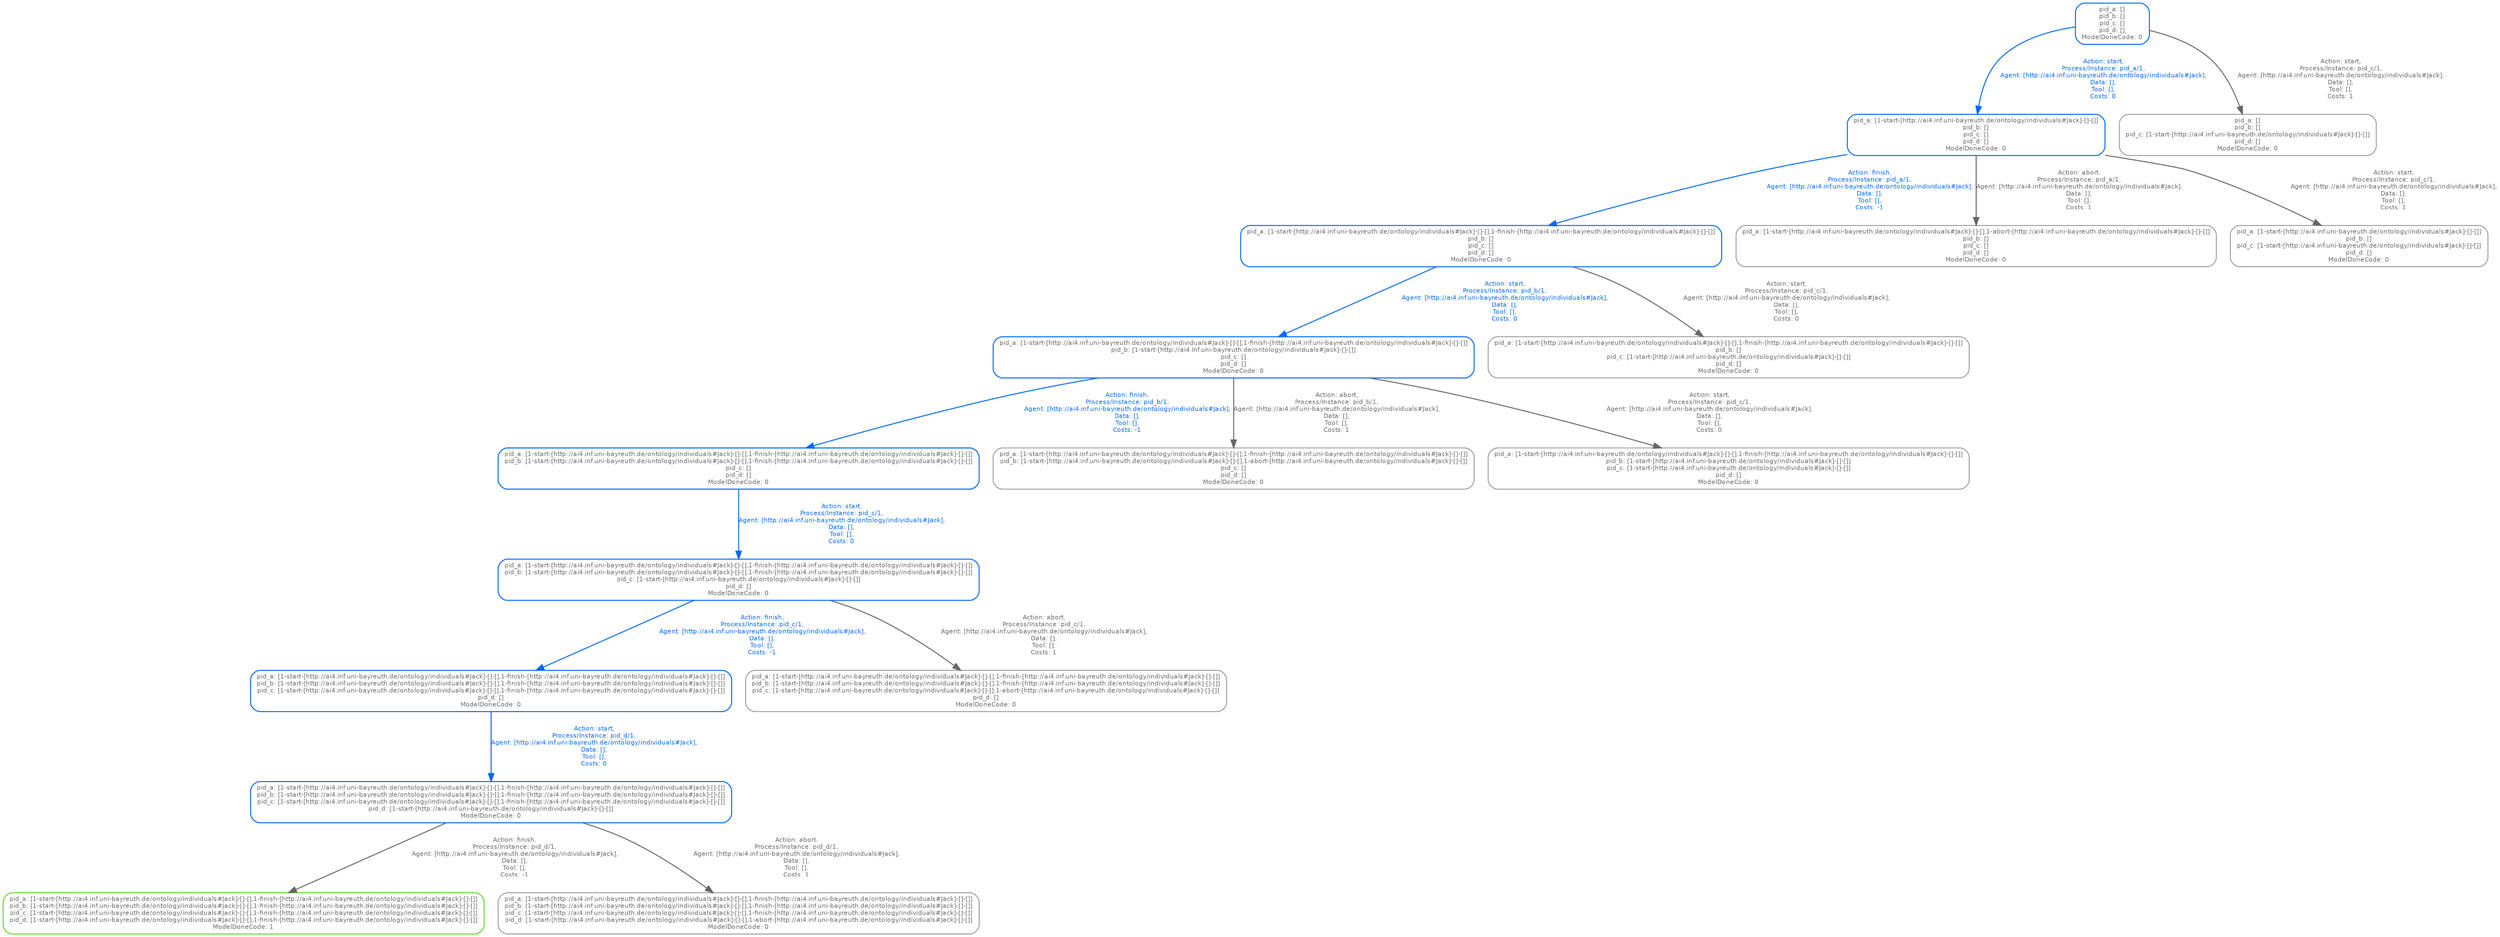digraph untitled 
{
 size = "30,30";

	"pid_a: []\npid_b: []\npid_c: []\npid_d: []\nModelDoneCode: 0" -> "pid_a: [1-start-[http://ai4.inf.uni-bayreuth.de/ontology/individuals#Jack]-[]-[]]\npid_b: []\npid_c: []\npid_d: []\nModelDoneCode: 0" [label="Action: start,\nProcess/Instance: pid_a/1,\nAgent: [http://ai4.inf.uni-bayreuth.de/ontology/individuals#Jack],\nData: [],\nTool: [],\nCosts: 0" style="setlinewidth(1.25)" color="#0066FF" fontcolor="#0066FF" fontcolor="#0066FF" fontcolor="#0066FF" fontname="Helvetica" fontsize="8"];
	"pid_a: []\npid_b: []\npid_c: []\npid_d: []\nModelDoneCode: 0" [label="pid_a: []\npid_b: []\npid_c: []\npid_d: []\nModelDoneCode: 0" shape=box color="#0066FF", fontcolor="#666666", fontname="Helvetica" fontsize="8", style="rounded, setlinewidth(1.25)"];
	"pid_a: [1-start-[http://ai4.inf.uni-bayreuth.de/ontology/individuals#Jack]-[]-[]]\npid_b: []\npid_c: []\npid_d: []\nModelDoneCode: 0" [label="pid_a: [1-start-[http://ai4.inf.uni-bayreuth.de/ontology/individuals#Jack]-[]-[]]\npid_b: []\npid_c: []\npid_d: []\nModelDoneCode: 0" shape=box color="#0066FF", fontcolor="#666666", fontname="Helvetica" fontsize="8", style="rounded, setlinewidth(1.25)"];
	"pid_a: []\npid_b: []\npid_c: []\npid_d: []\nModelDoneCode: 0" -> "pid_a: []\npid_b: []\npid_c: [1-start-[http://ai4.inf.uni-bayreuth.de/ontology/individuals#Jack]-[]-[]]\npid_d: []\nModelDoneCode: 0" [label="Action: start,\nProcess/Instance: pid_c/1,\nAgent: [http://ai4.inf.uni-bayreuth.de/ontology/individuals#Jack],\nData: [],\nTool: [],\nCosts: 1" style="setlinewidth(1.25)" color="#666666" fontcolor="#666666" fontname="Helvetica" fontsize="8"];
	"pid_a: []\npid_b: []\npid_c: []\npid_d: []\nModelDoneCode: 0" [label="pid_a: []\npid_b: []\npid_c: []\npid_d: []\nModelDoneCode: 0" shape=box color="#0066FF", fontcolor="#666666", fontname="Helvetica" fontsize="8", style="rounded, setlinewidth(1.25)"];
	"pid_a: []\npid_b: []\npid_c: [1-start-[http://ai4.inf.uni-bayreuth.de/ontology/individuals#Jack]-[]-[]]\npid_d: []\nModelDoneCode: 0" [label="pid_a: []\npid_b: []\npid_c: [1-start-[http://ai4.inf.uni-bayreuth.de/ontology/individuals#Jack]-[]-[]]\npid_d: []\nModelDoneCode: 0" shape=box color="#666666", fontcolor="#666666", fontname="Helvetica" fontsize="8", style="rounded, setlinewidth(0.75)"];
	"pid_a: [1-start-[http://ai4.inf.uni-bayreuth.de/ontology/individuals#Jack]-[]-[]]\npid_b: []\npid_c: []\npid_d: []\nModelDoneCode: 0" -> "pid_a: [1-start-[http://ai4.inf.uni-bayreuth.de/ontology/individuals#Jack]-[]-[],1-finish-[http://ai4.inf.uni-bayreuth.de/ontology/individuals#Jack]-[]-[]]\npid_b: []\npid_c: []\npid_d: []\nModelDoneCode: 0" [label="Action: finish,\nProcess/Instance: pid_a/1,\nAgent: [http://ai4.inf.uni-bayreuth.de/ontology/individuals#Jack],\nData: [],\nTool: [],\nCosts: -1" style="setlinewidth(1.25)" color="#0066FF" fontcolor="#0066FF" fontcolor="#0066FF" fontcolor="#0066FF" fontname="Helvetica" fontsize="8"];
	"pid_a: [1-start-[http://ai4.inf.uni-bayreuth.de/ontology/individuals#Jack]-[]-[]]\npid_b: []\npid_c: []\npid_d: []\nModelDoneCode: 0" [label="pid_a: [1-start-[http://ai4.inf.uni-bayreuth.de/ontology/individuals#Jack]-[]-[]]\npid_b: []\npid_c: []\npid_d: []\nModelDoneCode: 0" shape=box color="#0066FF", fontcolor="#666666", fontname="Helvetica" fontsize="8", style="rounded, setlinewidth(1.25)"];
	"pid_a: [1-start-[http://ai4.inf.uni-bayreuth.de/ontology/individuals#Jack]-[]-[],1-finish-[http://ai4.inf.uni-bayreuth.de/ontology/individuals#Jack]-[]-[]]\npid_b: []\npid_c: []\npid_d: []\nModelDoneCode: 0" [label="pid_a: [1-start-[http://ai4.inf.uni-bayreuth.de/ontology/individuals#Jack]-[]-[],1-finish-[http://ai4.inf.uni-bayreuth.de/ontology/individuals#Jack]-[]-[]]\npid_b: []\npid_c: []\npid_d: []\nModelDoneCode: 0" shape=box color="#0066FF", fontcolor="#666666", fontname="Helvetica" fontsize="8", style="rounded, setlinewidth(1.25)"];
	"pid_a: [1-start-[http://ai4.inf.uni-bayreuth.de/ontology/individuals#Jack]-[]-[]]\npid_b: []\npid_c: []\npid_d: []\nModelDoneCode: 0" -> "pid_a: [1-start-[http://ai4.inf.uni-bayreuth.de/ontology/individuals#Jack]-[]-[],1-abort-[http://ai4.inf.uni-bayreuth.de/ontology/individuals#Jack]-[]-[]]\npid_b: []\npid_c: []\npid_d: []\nModelDoneCode: 0" [label="Action: abort,\nProcess/Instance: pid_a/1,\nAgent: [http://ai4.inf.uni-bayreuth.de/ontology/individuals#Jack],\nData: [],\nTool: [],\nCosts: 1" style="setlinewidth(1.25)" color="#666666" fontcolor="#666666" fontname="Helvetica" fontsize="8"];
	"pid_a: [1-start-[http://ai4.inf.uni-bayreuth.de/ontology/individuals#Jack]-[]-[]]\npid_b: []\npid_c: []\npid_d: []\nModelDoneCode: 0" [label="pid_a: [1-start-[http://ai4.inf.uni-bayreuth.de/ontology/individuals#Jack]-[]-[]]\npid_b: []\npid_c: []\npid_d: []\nModelDoneCode: 0" shape=box color="#0066FF", fontcolor="#666666", fontname="Helvetica" fontsize="8", style="rounded, setlinewidth(1.25)"];
	"pid_a: [1-start-[http://ai4.inf.uni-bayreuth.de/ontology/individuals#Jack]-[]-[],1-abort-[http://ai4.inf.uni-bayreuth.de/ontology/individuals#Jack]-[]-[]]\npid_b: []\npid_c: []\npid_d: []\nModelDoneCode: 0" [label="pid_a: [1-start-[http://ai4.inf.uni-bayreuth.de/ontology/individuals#Jack]-[]-[],1-abort-[http://ai4.inf.uni-bayreuth.de/ontology/individuals#Jack]-[]-[]]\npid_b: []\npid_c: []\npid_d: []\nModelDoneCode: 0" shape=box color="#666666", fontcolor="#666666", fontname="Helvetica" fontsize="8", style="rounded, setlinewidth(0.75)"];
	"pid_a: [1-start-[http://ai4.inf.uni-bayreuth.de/ontology/individuals#Jack]-[]-[]]\npid_b: []\npid_c: []\npid_d: []\nModelDoneCode: 0" -> "pid_a: [1-start-[http://ai4.inf.uni-bayreuth.de/ontology/individuals#Jack]-[]-[]]\npid_b: []\npid_c: [1-start-[http://ai4.inf.uni-bayreuth.de/ontology/individuals#Jack]-[]-[]]\npid_d: []\nModelDoneCode: 0" [label="Action: start,\nProcess/Instance: pid_c/1,\nAgent: [http://ai4.inf.uni-bayreuth.de/ontology/individuals#Jack],\nData: [],\nTool: [],\nCosts: 1" style="setlinewidth(1.25)" color="#666666" fontcolor="#666666" fontname="Helvetica" fontsize="8"];
	"pid_a: [1-start-[http://ai4.inf.uni-bayreuth.de/ontology/individuals#Jack]-[]-[]]\npid_b: []\npid_c: []\npid_d: []\nModelDoneCode: 0" [label="pid_a: [1-start-[http://ai4.inf.uni-bayreuth.de/ontology/individuals#Jack]-[]-[]]\npid_b: []\npid_c: []\npid_d: []\nModelDoneCode: 0" shape=box color="#0066FF", fontcolor="#666666", fontname="Helvetica" fontsize="8", style="rounded, setlinewidth(1.25)"];
	"pid_a: [1-start-[http://ai4.inf.uni-bayreuth.de/ontology/individuals#Jack]-[]-[]]\npid_b: []\npid_c: [1-start-[http://ai4.inf.uni-bayreuth.de/ontology/individuals#Jack]-[]-[]]\npid_d: []\nModelDoneCode: 0" [label="pid_a: [1-start-[http://ai4.inf.uni-bayreuth.de/ontology/individuals#Jack]-[]-[]]\npid_b: []\npid_c: [1-start-[http://ai4.inf.uni-bayreuth.de/ontology/individuals#Jack]-[]-[]]\npid_d: []\nModelDoneCode: 0" shape=box color="#666666", fontcolor="#666666", fontname="Helvetica" fontsize="8", style="rounded, setlinewidth(0.75)"];
	"pid_a: [1-start-[http://ai4.inf.uni-bayreuth.de/ontology/individuals#Jack]-[]-[],1-finish-[http://ai4.inf.uni-bayreuth.de/ontology/individuals#Jack]-[]-[]]\npid_b: []\npid_c: []\npid_d: []\nModelDoneCode: 0" -> "pid_a: [1-start-[http://ai4.inf.uni-bayreuth.de/ontology/individuals#Jack]-[]-[],1-finish-[http://ai4.inf.uni-bayreuth.de/ontology/individuals#Jack]-[]-[]]\npid_b: [1-start-[http://ai4.inf.uni-bayreuth.de/ontology/individuals#Jack]-[]-[]]\npid_c: []\npid_d: []\nModelDoneCode: 0" [label="Action: start,\nProcess/Instance: pid_b/1,\nAgent: [http://ai4.inf.uni-bayreuth.de/ontology/individuals#Jack],\nData: [],\nTool: [],\nCosts: 0" style="setlinewidth(1.25)" color="#0066FF" fontcolor="#0066FF" fontcolor="#0066FF" fontcolor="#0066FF" fontname="Helvetica" fontsize="8"];
	"pid_a: [1-start-[http://ai4.inf.uni-bayreuth.de/ontology/individuals#Jack]-[]-[],1-finish-[http://ai4.inf.uni-bayreuth.de/ontology/individuals#Jack]-[]-[]]\npid_b: []\npid_c: []\npid_d: []\nModelDoneCode: 0" [label="pid_a: [1-start-[http://ai4.inf.uni-bayreuth.de/ontology/individuals#Jack]-[]-[],1-finish-[http://ai4.inf.uni-bayreuth.de/ontology/individuals#Jack]-[]-[]]\npid_b: []\npid_c: []\npid_d: []\nModelDoneCode: 0" shape=box color="#0066FF", fontcolor="#666666", fontname="Helvetica" fontsize="8", style="rounded, setlinewidth(1.25)"];
	"pid_a: [1-start-[http://ai4.inf.uni-bayreuth.de/ontology/individuals#Jack]-[]-[],1-finish-[http://ai4.inf.uni-bayreuth.de/ontology/individuals#Jack]-[]-[]]\npid_b: [1-start-[http://ai4.inf.uni-bayreuth.de/ontology/individuals#Jack]-[]-[]]\npid_c: []\npid_d: []\nModelDoneCode: 0" [label="pid_a: [1-start-[http://ai4.inf.uni-bayreuth.de/ontology/individuals#Jack]-[]-[],1-finish-[http://ai4.inf.uni-bayreuth.de/ontology/individuals#Jack]-[]-[]]\npid_b: [1-start-[http://ai4.inf.uni-bayreuth.de/ontology/individuals#Jack]-[]-[]]\npid_c: []\npid_d: []\nModelDoneCode: 0" shape=box color="#0066FF", fontcolor="#666666", fontname="Helvetica" fontsize="8", style="rounded, setlinewidth(1.25)"];
	"pid_a: [1-start-[http://ai4.inf.uni-bayreuth.de/ontology/individuals#Jack]-[]-[],1-finish-[http://ai4.inf.uni-bayreuth.de/ontology/individuals#Jack]-[]-[]]\npid_b: []\npid_c: []\npid_d: []\nModelDoneCode: 0" -> "pid_a: [1-start-[http://ai4.inf.uni-bayreuth.de/ontology/individuals#Jack]-[]-[],1-finish-[http://ai4.inf.uni-bayreuth.de/ontology/individuals#Jack]-[]-[]]\npid_b: []\npid_c: [1-start-[http://ai4.inf.uni-bayreuth.de/ontology/individuals#Jack]-[]-[]]\npid_d: []\nModelDoneCode: 0" [label="Action: start,\nProcess/Instance: pid_c/1,\nAgent: [http://ai4.inf.uni-bayreuth.de/ontology/individuals#Jack],\nData: [],\nTool: [],\nCosts: 0" style="setlinewidth(1.25)" color="#666666" fontcolor="#666666" fontname="Helvetica" fontsize="8"];
	"pid_a: [1-start-[http://ai4.inf.uni-bayreuth.de/ontology/individuals#Jack]-[]-[],1-finish-[http://ai4.inf.uni-bayreuth.de/ontology/individuals#Jack]-[]-[]]\npid_b: []\npid_c: []\npid_d: []\nModelDoneCode: 0" [label="pid_a: [1-start-[http://ai4.inf.uni-bayreuth.de/ontology/individuals#Jack]-[]-[],1-finish-[http://ai4.inf.uni-bayreuth.de/ontology/individuals#Jack]-[]-[]]\npid_b: []\npid_c: []\npid_d: []\nModelDoneCode: 0" shape=box color="#0066FF", fontcolor="#666666", fontname="Helvetica" fontsize="8", style="rounded, setlinewidth(1.25)"];
	"pid_a: [1-start-[http://ai4.inf.uni-bayreuth.de/ontology/individuals#Jack]-[]-[],1-finish-[http://ai4.inf.uni-bayreuth.de/ontology/individuals#Jack]-[]-[]]\npid_b: []\npid_c: [1-start-[http://ai4.inf.uni-bayreuth.de/ontology/individuals#Jack]-[]-[]]\npid_d: []\nModelDoneCode: 0" [label="pid_a: [1-start-[http://ai4.inf.uni-bayreuth.de/ontology/individuals#Jack]-[]-[],1-finish-[http://ai4.inf.uni-bayreuth.de/ontology/individuals#Jack]-[]-[]]\npid_b: []\npid_c: [1-start-[http://ai4.inf.uni-bayreuth.de/ontology/individuals#Jack]-[]-[]]\npid_d: []\nModelDoneCode: 0" shape=box color="#666666", fontcolor="#666666", fontname="Helvetica" fontsize="8", style="rounded, setlinewidth(0.75)"];
	"pid_a: [1-start-[http://ai4.inf.uni-bayreuth.de/ontology/individuals#Jack]-[]-[],1-finish-[http://ai4.inf.uni-bayreuth.de/ontology/individuals#Jack]-[]-[]]\npid_b: [1-start-[http://ai4.inf.uni-bayreuth.de/ontology/individuals#Jack]-[]-[]]\npid_c: []\npid_d: []\nModelDoneCode: 0" -> "pid_a: [1-start-[http://ai4.inf.uni-bayreuth.de/ontology/individuals#Jack]-[]-[],1-finish-[http://ai4.inf.uni-bayreuth.de/ontology/individuals#Jack]-[]-[]]\npid_b: [1-start-[http://ai4.inf.uni-bayreuth.de/ontology/individuals#Jack]-[]-[],1-finish-[http://ai4.inf.uni-bayreuth.de/ontology/individuals#Jack]-[]-[]]\npid_c: []\npid_d: []\nModelDoneCode: 0" [label="Action: finish,\nProcess/Instance: pid_b/1,\nAgent: [http://ai4.inf.uni-bayreuth.de/ontology/individuals#Jack],\nData: [],\nTool: [],\nCosts: -1" style="setlinewidth(1.25)" color="#0066FF" fontcolor="#0066FF" fontcolor="#0066FF" fontcolor="#0066FF" fontname="Helvetica" fontsize="8"];
	"pid_a: [1-start-[http://ai4.inf.uni-bayreuth.de/ontology/individuals#Jack]-[]-[],1-finish-[http://ai4.inf.uni-bayreuth.de/ontology/individuals#Jack]-[]-[]]\npid_b: [1-start-[http://ai4.inf.uni-bayreuth.de/ontology/individuals#Jack]-[]-[]]\npid_c: []\npid_d: []\nModelDoneCode: 0" [label="pid_a: [1-start-[http://ai4.inf.uni-bayreuth.de/ontology/individuals#Jack]-[]-[],1-finish-[http://ai4.inf.uni-bayreuth.de/ontology/individuals#Jack]-[]-[]]\npid_b: [1-start-[http://ai4.inf.uni-bayreuth.de/ontology/individuals#Jack]-[]-[]]\npid_c: []\npid_d: []\nModelDoneCode: 0" shape=box color="#0066FF", fontcolor="#666666", fontname="Helvetica" fontsize="8", style="rounded, setlinewidth(1.25)"];
	"pid_a: [1-start-[http://ai4.inf.uni-bayreuth.de/ontology/individuals#Jack]-[]-[],1-finish-[http://ai4.inf.uni-bayreuth.de/ontology/individuals#Jack]-[]-[]]\npid_b: [1-start-[http://ai4.inf.uni-bayreuth.de/ontology/individuals#Jack]-[]-[],1-finish-[http://ai4.inf.uni-bayreuth.de/ontology/individuals#Jack]-[]-[]]\npid_c: []\npid_d: []\nModelDoneCode: 0" [label="pid_a: [1-start-[http://ai4.inf.uni-bayreuth.de/ontology/individuals#Jack]-[]-[],1-finish-[http://ai4.inf.uni-bayreuth.de/ontology/individuals#Jack]-[]-[]]\npid_b: [1-start-[http://ai4.inf.uni-bayreuth.de/ontology/individuals#Jack]-[]-[],1-finish-[http://ai4.inf.uni-bayreuth.de/ontology/individuals#Jack]-[]-[]]\npid_c: []\npid_d: []\nModelDoneCode: 0" shape=box color="#0066FF", fontcolor="#666666", fontname="Helvetica" fontsize="8", style="rounded, setlinewidth(1.25)"];
	"pid_a: [1-start-[http://ai4.inf.uni-bayreuth.de/ontology/individuals#Jack]-[]-[],1-finish-[http://ai4.inf.uni-bayreuth.de/ontology/individuals#Jack]-[]-[]]\npid_b: [1-start-[http://ai4.inf.uni-bayreuth.de/ontology/individuals#Jack]-[]-[]]\npid_c: []\npid_d: []\nModelDoneCode: 0" -> "pid_a: [1-start-[http://ai4.inf.uni-bayreuth.de/ontology/individuals#Jack]-[]-[],1-finish-[http://ai4.inf.uni-bayreuth.de/ontology/individuals#Jack]-[]-[]]\npid_b: [1-start-[http://ai4.inf.uni-bayreuth.de/ontology/individuals#Jack]-[]-[],1-abort-[http://ai4.inf.uni-bayreuth.de/ontology/individuals#Jack]-[]-[]]\npid_c: []\npid_d: []\nModelDoneCode: 0" [label="Action: abort,\nProcess/Instance: pid_b/1,\nAgent: [http://ai4.inf.uni-bayreuth.de/ontology/individuals#Jack],\nData: [],\nTool: [],\nCosts: 1" style="setlinewidth(1.25)" color="#666666" fontcolor="#666666" fontname="Helvetica" fontsize="8"];
	"pid_a: [1-start-[http://ai4.inf.uni-bayreuth.de/ontology/individuals#Jack]-[]-[],1-finish-[http://ai4.inf.uni-bayreuth.de/ontology/individuals#Jack]-[]-[]]\npid_b: [1-start-[http://ai4.inf.uni-bayreuth.de/ontology/individuals#Jack]-[]-[]]\npid_c: []\npid_d: []\nModelDoneCode: 0" [label="pid_a: [1-start-[http://ai4.inf.uni-bayreuth.de/ontology/individuals#Jack]-[]-[],1-finish-[http://ai4.inf.uni-bayreuth.de/ontology/individuals#Jack]-[]-[]]\npid_b: [1-start-[http://ai4.inf.uni-bayreuth.de/ontology/individuals#Jack]-[]-[]]\npid_c: []\npid_d: []\nModelDoneCode: 0" shape=box color="#0066FF", fontcolor="#666666", fontname="Helvetica" fontsize="8", style="rounded, setlinewidth(1.25)"];
	"pid_a: [1-start-[http://ai4.inf.uni-bayreuth.de/ontology/individuals#Jack]-[]-[],1-finish-[http://ai4.inf.uni-bayreuth.de/ontology/individuals#Jack]-[]-[]]\npid_b: [1-start-[http://ai4.inf.uni-bayreuth.de/ontology/individuals#Jack]-[]-[],1-abort-[http://ai4.inf.uni-bayreuth.de/ontology/individuals#Jack]-[]-[]]\npid_c: []\npid_d: []\nModelDoneCode: 0" [label="pid_a: [1-start-[http://ai4.inf.uni-bayreuth.de/ontology/individuals#Jack]-[]-[],1-finish-[http://ai4.inf.uni-bayreuth.de/ontology/individuals#Jack]-[]-[]]\npid_b: [1-start-[http://ai4.inf.uni-bayreuth.de/ontology/individuals#Jack]-[]-[],1-abort-[http://ai4.inf.uni-bayreuth.de/ontology/individuals#Jack]-[]-[]]\npid_c: []\npid_d: []\nModelDoneCode: 0" shape=box color="#666666", fontcolor="#666666", fontname="Helvetica" fontsize="8", style="rounded, setlinewidth(0.75)"];
	"pid_a: [1-start-[http://ai4.inf.uni-bayreuth.de/ontology/individuals#Jack]-[]-[],1-finish-[http://ai4.inf.uni-bayreuth.de/ontology/individuals#Jack]-[]-[]]\npid_b: [1-start-[http://ai4.inf.uni-bayreuth.de/ontology/individuals#Jack]-[]-[]]\npid_c: []\npid_d: []\nModelDoneCode: 0" -> "pid_a: [1-start-[http://ai4.inf.uni-bayreuth.de/ontology/individuals#Jack]-[]-[],1-finish-[http://ai4.inf.uni-bayreuth.de/ontology/individuals#Jack]-[]-[]]\npid_b: [1-start-[http://ai4.inf.uni-bayreuth.de/ontology/individuals#Jack]-[]-[]]\npid_c: [1-start-[http://ai4.inf.uni-bayreuth.de/ontology/individuals#Jack]-[]-[]]\npid_d: []\nModelDoneCode: 0" [label="Action: start,\nProcess/Instance: pid_c/1,\nAgent: [http://ai4.inf.uni-bayreuth.de/ontology/individuals#Jack],\nData: [],\nTool: [],\nCosts: 0" style="setlinewidth(1.25)" color="#666666" fontcolor="#666666" fontname="Helvetica" fontsize="8"];
	"pid_a: [1-start-[http://ai4.inf.uni-bayreuth.de/ontology/individuals#Jack]-[]-[],1-finish-[http://ai4.inf.uni-bayreuth.de/ontology/individuals#Jack]-[]-[]]\npid_b: [1-start-[http://ai4.inf.uni-bayreuth.de/ontology/individuals#Jack]-[]-[]]\npid_c: []\npid_d: []\nModelDoneCode: 0" [label="pid_a: [1-start-[http://ai4.inf.uni-bayreuth.de/ontology/individuals#Jack]-[]-[],1-finish-[http://ai4.inf.uni-bayreuth.de/ontology/individuals#Jack]-[]-[]]\npid_b: [1-start-[http://ai4.inf.uni-bayreuth.de/ontology/individuals#Jack]-[]-[]]\npid_c: []\npid_d: []\nModelDoneCode: 0" shape=box color="#0066FF", fontcolor="#666666", fontname="Helvetica" fontsize="8", style="rounded, setlinewidth(1.25)"];
	"pid_a: [1-start-[http://ai4.inf.uni-bayreuth.de/ontology/individuals#Jack]-[]-[],1-finish-[http://ai4.inf.uni-bayreuth.de/ontology/individuals#Jack]-[]-[]]\npid_b: [1-start-[http://ai4.inf.uni-bayreuth.de/ontology/individuals#Jack]-[]-[]]\npid_c: [1-start-[http://ai4.inf.uni-bayreuth.de/ontology/individuals#Jack]-[]-[]]\npid_d: []\nModelDoneCode: 0" [label="pid_a: [1-start-[http://ai4.inf.uni-bayreuth.de/ontology/individuals#Jack]-[]-[],1-finish-[http://ai4.inf.uni-bayreuth.de/ontology/individuals#Jack]-[]-[]]\npid_b: [1-start-[http://ai4.inf.uni-bayreuth.de/ontology/individuals#Jack]-[]-[]]\npid_c: [1-start-[http://ai4.inf.uni-bayreuth.de/ontology/individuals#Jack]-[]-[]]\npid_d: []\nModelDoneCode: 0" shape=box color="#666666", fontcolor="#666666", fontname="Helvetica" fontsize="8", style="rounded, setlinewidth(0.75)"];
	"pid_a: [1-start-[http://ai4.inf.uni-bayreuth.de/ontology/individuals#Jack]-[]-[],1-finish-[http://ai4.inf.uni-bayreuth.de/ontology/individuals#Jack]-[]-[]]\npid_b: [1-start-[http://ai4.inf.uni-bayreuth.de/ontology/individuals#Jack]-[]-[],1-finish-[http://ai4.inf.uni-bayreuth.de/ontology/individuals#Jack]-[]-[]]\npid_c: []\npid_d: []\nModelDoneCode: 0" -> "pid_a: [1-start-[http://ai4.inf.uni-bayreuth.de/ontology/individuals#Jack]-[]-[],1-finish-[http://ai4.inf.uni-bayreuth.de/ontology/individuals#Jack]-[]-[]]\npid_b: [1-start-[http://ai4.inf.uni-bayreuth.de/ontology/individuals#Jack]-[]-[],1-finish-[http://ai4.inf.uni-bayreuth.de/ontology/individuals#Jack]-[]-[]]\npid_c: [1-start-[http://ai4.inf.uni-bayreuth.de/ontology/individuals#Jack]-[]-[]]\npid_d: []\nModelDoneCode: 0" [label="Action: start,\nProcess/Instance: pid_c/1,\nAgent: [http://ai4.inf.uni-bayreuth.de/ontology/individuals#Jack],\nData: [],\nTool: [],\nCosts: 0" style="setlinewidth(1.25)" color="#0066FF" fontcolor="#0066FF" fontcolor="#0066FF" fontcolor="#0066FF" fontname="Helvetica" fontsize="8"];
	"pid_a: [1-start-[http://ai4.inf.uni-bayreuth.de/ontology/individuals#Jack]-[]-[],1-finish-[http://ai4.inf.uni-bayreuth.de/ontology/individuals#Jack]-[]-[]]\npid_b: [1-start-[http://ai4.inf.uni-bayreuth.de/ontology/individuals#Jack]-[]-[],1-finish-[http://ai4.inf.uni-bayreuth.de/ontology/individuals#Jack]-[]-[]]\npid_c: []\npid_d: []\nModelDoneCode: 0" [label="pid_a: [1-start-[http://ai4.inf.uni-bayreuth.de/ontology/individuals#Jack]-[]-[],1-finish-[http://ai4.inf.uni-bayreuth.de/ontology/individuals#Jack]-[]-[]]\npid_b: [1-start-[http://ai4.inf.uni-bayreuth.de/ontology/individuals#Jack]-[]-[],1-finish-[http://ai4.inf.uni-bayreuth.de/ontology/individuals#Jack]-[]-[]]\npid_c: []\npid_d: []\nModelDoneCode: 0" shape=box color="#0066FF", fontcolor="#666666", fontname="Helvetica" fontsize="8", style="rounded, setlinewidth(1.25)"];
	"pid_a: [1-start-[http://ai4.inf.uni-bayreuth.de/ontology/individuals#Jack]-[]-[],1-finish-[http://ai4.inf.uni-bayreuth.de/ontology/individuals#Jack]-[]-[]]\npid_b: [1-start-[http://ai4.inf.uni-bayreuth.de/ontology/individuals#Jack]-[]-[],1-finish-[http://ai4.inf.uni-bayreuth.de/ontology/individuals#Jack]-[]-[]]\npid_c: [1-start-[http://ai4.inf.uni-bayreuth.de/ontology/individuals#Jack]-[]-[]]\npid_d: []\nModelDoneCode: 0" [label="pid_a: [1-start-[http://ai4.inf.uni-bayreuth.de/ontology/individuals#Jack]-[]-[],1-finish-[http://ai4.inf.uni-bayreuth.de/ontology/individuals#Jack]-[]-[]]\npid_b: [1-start-[http://ai4.inf.uni-bayreuth.de/ontology/individuals#Jack]-[]-[],1-finish-[http://ai4.inf.uni-bayreuth.de/ontology/individuals#Jack]-[]-[]]\npid_c: [1-start-[http://ai4.inf.uni-bayreuth.de/ontology/individuals#Jack]-[]-[]]\npid_d: []\nModelDoneCode: 0" shape=box color="#0066FF", fontcolor="#666666", fontname="Helvetica" fontsize="8", style="rounded, setlinewidth(1.25)"];
	"pid_a: [1-start-[http://ai4.inf.uni-bayreuth.de/ontology/individuals#Jack]-[]-[],1-finish-[http://ai4.inf.uni-bayreuth.de/ontology/individuals#Jack]-[]-[]]\npid_b: [1-start-[http://ai4.inf.uni-bayreuth.de/ontology/individuals#Jack]-[]-[],1-finish-[http://ai4.inf.uni-bayreuth.de/ontology/individuals#Jack]-[]-[]]\npid_c: [1-start-[http://ai4.inf.uni-bayreuth.de/ontology/individuals#Jack]-[]-[]]\npid_d: []\nModelDoneCode: 0" -> "pid_a: [1-start-[http://ai4.inf.uni-bayreuth.de/ontology/individuals#Jack]-[]-[],1-finish-[http://ai4.inf.uni-bayreuth.de/ontology/individuals#Jack]-[]-[]]\npid_b: [1-start-[http://ai4.inf.uni-bayreuth.de/ontology/individuals#Jack]-[]-[],1-finish-[http://ai4.inf.uni-bayreuth.de/ontology/individuals#Jack]-[]-[]]\npid_c: [1-start-[http://ai4.inf.uni-bayreuth.de/ontology/individuals#Jack]-[]-[],1-finish-[http://ai4.inf.uni-bayreuth.de/ontology/individuals#Jack]-[]-[]]\npid_d: []\nModelDoneCode: 0" [label="Action: finish,\nProcess/Instance: pid_c/1,\nAgent: [http://ai4.inf.uni-bayreuth.de/ontology/individuals#Jack],\nData: [],\nTool: [],\nCosts: -1" style="setlinewidth(1.25)" color="#0066FF" fontcolor="#0066FF" fontcolor="#0066FF" fontcolor="#0066FF" fontname="Helvetica" fontsize="8"];
	"pid_a: [1-start-[http://ai4.inf.uni-bayreuth.de/ontology/individuals#Jack]-[]-[],1-finish-[http://ai4.inf.uni-bayreuth.de/ontology/individuals#Jack]-[]-[]]\npid_b: [1-start-[http://ai4.inf.uni-bayreuth.de/ontology/individuals#Jack]-[]-[],1-finish-[http://ai4.inf.uni-bayreuth.de/ontology/individuals#Jack]-[]-[]]\npid_c: [1-start-[http://ai4.inf.uni-bayreuth.de/ontology/individuals#Jack]-[]-[]]\npid_d: []\nModelDoneCode: 0" [label="pid_a: [1-start-[http://ai4.inf.uni-bayreuth.de/ontology/individuals#Jack]-[]-[],1-finish-[http://ai4.inf.uni-bayreuth.de/ontology/individuals#Jack]-[]-[]]\npid_b: [1-start-[http://ai4.inf.uni-bayreuth.de/ontology/individuals#Jack]-[]-[],1-finish-[http://ai4.inf.uni-bayreuth.de/ontology/individuals#Jack]-[]-[]]\npid_c: [1-start-[http://ai4.inf.uni-bayreuth.de/ontology/individuals#Jack]-[]-[]]\npid_d: []\nModelDoneCode: 0" shape=box color="#0066FF", fontcolor="#666666", fontname="Helvetica" fontsize="8", style="rounded, setlinewidth(1.25)"];
	"pid_a: [1-start-[http://ai4.inf.uni-bayreuth.de/ontology/individuals#Jack]-[]-[],1-finish-[http://ai4.inf.uni-bayreuth.de/ontology/individuals#Jack]-[]-[]]\npid_b: [1-start-[http://ai4.inf.uni-bayreuth.de/ontology/individuals#Jack]-[]-[],1-finish-[http://ai4.inf.uni-bayreuth.de/ontology/individuals#Jack]-[]-[]]\npid_c: [1-start-[http://ai4.inf.uni-bayreuth.de/ontology/individuals#Jack]-[]-[],1-finish-[http://ai4.inf.uni-bayreuth.de/ontology/individuals#Jack]-[]-[]]\npid_d: []\nModelDoneCode: 0" [label="pid_a: [1-start-[http://ai4.inf.uni-bayreuth.de/ontology/individuals#Jack]-[]-[],1-finish-[http://ai4.inf.uni-bayreuth.de/ontology/individuals#Jack]-[]-[]]\npid_b: [1-start-[http://ai4.inf.uni-bayreuth.de/ontology/individuals#Jack]-[]-[],1-finish-[http://ai4.inf.uni-bayreuth.de/ontology/individuals#Jack]-[]-[]]\npid_c: [1-start-[http://ai4.inf.uni-bayreuth.de/ontology/individuals#Jack]-[]-[],1-finish-[http://ai4.inf.uni-bayreuth.de/ontology/individuals#Jack]-[]-[]]\npid_d: []\nModelDoneCode: 0" shape=box color="#0066FF", fontcolor="#666666", fontname="Helvetica" fontsize="8", style="rounded, setlinewidth(1.25)"];
	"pid_a: [1-start-[http://ai4.inf.uni-bayreuth.de/ontology/individuals#Jack]-[]-[],1-finish-[http://ai4.inf.uni-bayreuth.de/ontology/individuals#Jack]-[]-[]]\npid_b: [1-start-[http://ai4.inf.uni-bayreuth.de/ontology/individuals#Jack]-[]-[],1-finish-[http://ai4.inf.uni-bayreuth.de/ontology/individuals#Jack]-[]-[]]\npid_c: [1-start-[http://ai4.inf.uni-bayreuth.de/ontology/individuals#Jack]-[]-[]]\npid_d: []\nModelDoneCode: 0" -> "pid_a: [1-start-[http://ai4.inf.uni-bayreuth.de/ontology/individuals#Jack]-[]-[],1-finish-[http://ai4.inf.uni-bayreuth.de/ontology/individuals#Jack]-[]-[]]\npid_b: [1-start-[http://ai4.inf.uni-bayreuth.de/ontology/individuals#Jack]-[]-[],1-finish-[http://ai4.inf.uni-bayreuth.de/ontology/individuals#Jack]-[]-[]]\npid_c: [1-start-[http://ai4.inf.uni-bayreuth.de/ontology/individuals#Jack]-[]-[],1-abort-[http://ai4.inf.uni-bayreuth.de/ontology/individuals#Jack]-[]-[]]\npid_d: []\nModelDoneCode: 0" [label="Action: abort,\nProcess/Instance: pid_c/1,\nAgent: [http://ai4.inf.uni-bayreuth.de/ontology/individuals#Jack],\nData: [],\nTool: [],\nCosts: 1" style="setlinewidth(1.25)" color="#666666" fontcolor="#666666" fontname="Helvetica" fontsize="8"];
	"pid_a: [1-start-[http://ai4.inf.uni-bayreuth.de/ontology/individuals#Jack]-[]-[],1-finish-[http://ai4.inf.uni-bayreuth.de/ontology/individuals#Jack]-[]-[]]\npid_b: [1-start-[http://ai4.inf.uni-bayreuth.de/ontology/individuals#Jack]-[]-[],1-finish-[http://ai4.inf.uni-bayreuth.de/ontology/individuals#Jack]-[]-[]]\npid_c: [1-start-[http://ai4.inf.uni-bayreuth.de/ontology/individuals#Jack]-[]-[]]\npid_d: []\nModelDoneCode: 0" [label="pid_a: [1-start-[http://ai4.inf.uni-bayreuth.de/ontology/individuals#Jack]-[]-[],1-finish-[http://ai4.inf.uni-bayreuth.de/ontology/individuals#Jack]-[]-[]]\npid_b: [1-start-[http://ai4.inf.uni-bayreuth.de/ontology/individuals#Jack]-[]-[],1-finish-[http://ai4.inf.uni-bayreuth.de/ontology/individuals#Jack]-[]-[]]\npid_c: [1-start-[http://ai4.inf.uni-bayreuth.de/ontology/individuals#Jack]-[]-[]]\npid_d: []\nModelDoneCode: 0" shape=box color="#0066FF", fontcolor="#666666", fontname="Helvetica" fontsize="8", style="rounded, setlinewidth(1.25)"];
	"pid_a: [1-start-[http://ai4.inf.uni-bayreuth.de/ontology/individuals#Jack]-[]-[],1-finish-[http://ai4.inf.uni-bayreuth.de/ontology/individuals#Jack]-[]-[]]\npid_b: [1-start-[http://ai4.inf.uni-bayreuth.de/ontology/individuals#Jack]-[]-[],1-finish-[http://ai4.inf.uni-bayreuth.de/ontology/individuals#Jack]-[]-[]]\npid_c: [1-start-[http://ai4.inf.uni-bayreuth.de/ontology/individuals#Jack]-[]-[],1-abort-[http://ai4.inf.uni-bayreuth.de/ontology/individuals#Jack]-[]-[]]\npid_d: []\nModelDoneCode: 0" [label="pid_a: [1-start-[http://ai4.inf.uni-bayreuth.de/ontology/individuals#Jack]-[]-[],1-finish-[http://ai4.inf.uni-bayreuth.de/ontology/individuals#Jack]-[]-[]]\npid_b: [1-start-[http://ai4.inf.uni-bayreuth.de/ontology/individuals#Jack]-[]-[],1-finish-[http://ai4.inf.uni-bayreuth.de/ontology/individuals#Jack]-[]-[]]\npid_c: [1-start-[http://ai4.inf.uni-bayreuth.de/ontology/individuals#Jack]-[]-[],1-abort-[http://ai4.inf.uni-bayreuth.de/ontology/individuals#Jack]-[]-[]]\npid_d: []\nModelDoneCode: 0" shape=box color="#666666", fontcolor="#666666", fontname="Helvetica" fontsize="8", style="rounded, setlinewidth(0.75)"];
	"pid_a: [1-start-[http://ai4.inf.uni-bayreuth.de/ontology/individuals#Jack]-[]-[],1-finish-[http://ai4.inf.uni-bayreuth.de/ontology/individuals#Jack]-[]-[]]\npid_b: [1-start-[http://ai4.inf.uni-bayreuth.de/ontology/individuals#Jack]-[]-[],1-finish-[http://ai4.inf.uni-bayreuth.de/ontology/individuals#Jack]-[]-[]]\npid_c: [1-start-[http://ai4.inf.uni-bayreuth.de/ontology/individuals#Jack]-[]-[],1-finish-[http://ai4.inf.uni-bayreuth.de/ontology/individuals#Jack]-[]-[]]\npid_d: []\nModelDoneCode: 0" -> "pid_a: [1-start-[http://ai4.inf.uni-bayreuth.de/ontology/individuals#Jack]-[]-[],1-finish-[http://ai4.inf.uni-bayreuth.de/ontology/individuals#Jack]-[]-[]]\npid_b: [1-start-[http://ai4.inf.uni-bayreuth.de/ontology/individuals#Jack]-[]-[],1-finish-[http://ai4.inf.uni-bayreuth.de/ontology/individuals#Jack]-[]-[]]\npid_c: [1-start-[http://ai4.inf.uni-bayreuth.de/ontology/individuals#Jack]-[]-[],1-finish-[http://ai4.inf.uni-bayreuth.de/ontology/individuals#Jack]-[]-[]]\npid_d: [1-start-[http://ai4.inf.uni-bayreuth.de/ontology/individuals#Jack]-[]-[]]\nModelDoneCode: 0" [label="Action: start,\nProcess/Instance: pid_d/1,\nAgent: [http://ai4.inf.uni-bayreuth.de/ontology/individuals#Jack],\nData: [],\nTool: [],\nCosts: 0" style="setlinewidth(1.25)" color="#0066FF" fontcolor="#0066FF" fontcolor="#0066FF" fontcolor="#0066FF" fontname="Helvetica" fontsize="8"];
	"pid_a: [1-start-[http://ai4.inf.uni-bayreuth.de/ontology/individuals#Jack]-[]-[],1-finish-[http://ai4.inf.uni-bayreuth.de/ontology/individuals#Jack]-[]-[]]\npid_b: [1-start-[http://ai4.inf.uni-bayreuth.de/ontology/individuals#Jack]-[]-[],1-finish-[http://ai4.inf.uni-bayreuth.de/ontology/individuals#Jack]-[]-[]]\npid_c: [1-start-[http://ai4.inf.uni-bayreuth.de/ontology/individuals#Jack]-[]-[],1-finish-[http://ai4.inf.uni-bayreuth.de/ontology/individuals#Jack]-[]-[]]\npid_d: []\nModelDoneCode: 0" [label="pid_a: [1-start-[http://ai4.inf.uni-bayreuth.de/ontology/individuals#Jack]-[]-[],1-finish-[http://ai4.inf.uni-bayreuth.de/ontology/individuals#Jack]-[]-[]]\npid_b: [1-start-[http://ai4.inf.uni-bayreuth.de/ontology/individuals#Jack]-[]-[],1-finish-[http://ai4.inf.uni-bayreuth.de/ontology/individuals#Jack]-[]-[]]\npid_c: [1-start-[http://ai4.inf.uni-bayreuth.de/ontology/individuals#Jack]-[]-[],1-finish-[http://ai4.inf.uni-bayreuth.de/ontology/individuals#Jack]-[]-[]]\npid_d: []\nModelDoneCode: 0" shape=box color="#0066FF", fontcolor="#666666", fontname="Helvetica" fontsize="8", style="rounded, setlinewidth(1.25)"];
	"pid_a: [1-start-[http://ai4.inf.uni-bayreuth.de/ontology/individuals#Jack]-[]-[],1-finish-[http://ai4.inf.uni-bayreuth.de/ontology/individuals#Jack]-[]-[]]\npid_b: [1-start-[http://ai4.inf.uni-bayreuth.de/ontology/individuals#Jack]-[]-[],1-finish-[http://ai4.inf.uni-bayreuth.de/ontology/individuals#Jack]-[]-[]]\npid_c: [1-start-[http://ai4.inf.uni-bayreuth.de/ontology/individuals#Jack]-[]-[],1-finish-[http://ai4.inf.uni-bayreuth.de/ontology/individuals#Jack]-[]-[]]\npid_d: [1-start-[http://ai4.inf.uni-bayreuth.de/ontology/individuals#Jack]-[]-[]]\nModelDoneCode: 0" [label="pid_a: [1-start-[http://ai4.inf.uni-bayreuth.de/ontology/individuals#Jack]-[]-[],1-finish-[http://ai4.inf.uni-bayreuth.de/ontology/individuals#Jack]-[]-[]]\npid_b: [1-start-[http://ai4.inf.uni-bayreuth.de/ontology/individuals#Jack]-[]-[],1-finish-[http://ai4.inf.uni-bayreuth.de/ontology/individuals#Jack]-[]-[]]\npid_c: [1-start-[http://ai4.inf.uni-bayreuth.de/ontology/individuals#Jack]-[]-[],1-finish-[http://ai4.inf.uni-bayreuth.de/ontology/individuals#Jack]-[]-[]]\npid_d: [1-start-[http://ai4.inf.uni-bayreuth.de/ontology/individuals#Jack]-[]-[]]\nModelDoneCode: 0" shape=box color="#0066FF", fontcolor="#666666", fontname="Helvetica" fontsize="8", style="rounded, setlinewidth(1.25)"];
	"pid_a: [1-start-[http://ai4.inf.uni-bayreuth.de/ontology/individuals#Jack]-[]-[],1-finish-[http://ai4.inf.uni-bayreuth.de/ontology/individuals#Jack]-[]-[]]\npid_b: [1-start-[http://ai4.inf.uni-bayreuth.de/ontology/individuals#Jack]-[]-[],1-finish-[http://ai4.inf.uni-bayreuth.de/ontology/individuals#Jack]-[]-[]]\npid_c: [1-start-[http://ai4.inf.uni-bayreuth.de/ontology/individuals#Jack]-[]-[],1-finish-[http://ai4.inf.uni-bayreuth.de/ontology/individuals#Jack]-[]-[]]\npid_d: [1-start-[http://ai4.inf.uni-bayreuth.de/ontology/individuals#Jack]-[]-[]]\nModelDoneCode: 0" -> "pid_a: [1-start-[http://ai4.inf.uni-bayreuth.de/ontology/individuals#Jack]-[]-[],1-finish-[http://ai4.inf.uni-bayreuth.de/ontology/individuals#Jack]-[]-[]]\npid_b: [1-start-[http://ai4.inf.uni-bayreuth.de/ontology/individuals#Jack]-[]-[],1-finish-[http://ai4.inf.uni-bayreuth.de/ontology/individuals#Jack]-[]-[]]\npid_c: [1-start-[http://ai4.inf.uni-bayreuth.de/ontology/individuals#Jack]-[]-[],1-finish-[http://ai4.inf.uni-bayreuth.de/ontology/individuals#Jack]-[]-[]]\npid_d: [1-start-[http://ai4.inf.uni-bayreuth.de/ontology/individuals#Jack]-[]-[],1-finish-[http://ai4.inf.uni-bayreuth.de/ontology/individuals#Jack]-[]-[]]\nModelDoneCode: 1" [label="Action: finish,\nProcess/Instance: pid_d/1,\nAgent: [http://ai4.inf.uni-bayreuth.de/ontology/individuals#Jack],\nData: [],\nTool: [],\nCosts: -1" style="setlinewidth(1.25)" color="#666666" fontcolor="#666666" fontname="Helvetica" fontsize="8"];
	"pid_a: [1-start-[http://ai4.inf.uni-bayreuth.de/ontology/individuals#Jack]-[]-[],1-finish-[http://ai4.inf.uni-bayreuth.de/ontology/individuals#Jack]-[]-[]]\npid_b: [1-start-[http://ai4.inf.uni-bayreuth.de/ontology/individuals#Jack]-[]-[],1-finish-[http://ai4.inf.uni-bayreuth.de/ontology/individuals#Jack]-[]-[]]\npid_c: [1-start-[http://ai4.inf.uni-bayreuth.de/ontology/individuals#Jack]-[]-[],1-finish-[http://ai4.inf.uni-bayreuth.de/ontology/individuals#Jack]-[]-[]]\npid_d: [1-start-[http://ai4.inf.uni-bayreuth.de/ontology/individuals#Jack]-[]-[]]\nModelDoneCode: 0" [label="pid_a: [1-start-[http://ai4.inf.uni-bayreuth.de/ontology/individuals#Jack]-[]-[],1-finish-[http://ai4.inf.uni-bayreuth.de/ontology/individuals#Jack]-[]-[]]\npid_b: [1-start-[http://ai4.inf.uni-bayreuth.de/ontology/individuals#Jack]-[]-[],1-finish-[http://ai4.inf.uni-bayreuth.de/ontology/individuals#Jack]-[]-[]]\npid_c: [1-start-[http://ai4.inf.uni-bayreuth.de/ontology/individuals#Jack]-[]-[],1-finish-[http://ai4.inf.uni-bayreuth.de/ontology/individuals#Jack]-[]-[]]\npid_d: [1-start-[http://ai4.inf.uni-bayreuth.de/ontology/individuals#Jack]-[]-[]]\nModelDoneCode: 0" shape=box color="#0066FF", fontcolor="#666666", fontname="Helvetica" fontsize="8", style="rounded, setlinewidth(1.25)"];
	"pid_a: [1-start-[http://ai4.inf.uni-bayreuth.de/ontology/individuals#Jack]-[]-[],1-finish-[http://ai4.inf.uni-bayreuth.de/ontology/individuals#Jack]-[]-[]]\npid_b: [1-start-[http://ai4.inf.uni-bayreuth.de/ontology/individuals#Jack]-[]-[],1-finish-[http://ai4.inf.uni-bayreuth.de/ontology/individuals#Jack]-[]-[]]\npid_c: [1-start-[http://ai4.inf.uni-bayreuth.de/ontology/individuals#Jack]-[]-[],1-finish-[http://ai4.inf.uni-bayreuth.de/ontology/individuals#Jack]-[]-[]]\npid_d: [1-start-[http://ai4.inf.uni-bayreuth.de/ontology/individuals#Jack]-[]-[],1-finish-[http://ai4.inf.uni-bayreuth.de/ontology/individuals#Jack]-[]-[]]\nModelDoneCode: 1" [label="pid_a: [1-start-[http://ai4.inf.uni-bayreuth.de/ontology/individuals#Jack]-[]-[],1-finish-[http://ai4.inf.uni-bayreuth.de/ontology/individuals#Jack]-[]-[]]\npid_b: [1-start-[http://ai4.inf.uni-bayreuth.de/ontology/individuals#Jack]-[]-[],1-finish-[http://ai4.inf.uni-bayreuth.de/ontology/individuals#Jack]-[]-[]]\npid_c: [1-start-[http://ai4.inf.uni-bayreuth.de/ontology/individuals#Jack]-[]-[],1-finish-[http://ai4.inf.uni-bayreuth.de/ontology/individuals#Jack]-[]-[]]\npid_d: [1-start-[http://ai4.inf.uni-bayreuth.de/ontology/individuals#Jack]-[]-[],1-finish-[http://ai4.inf.uni-bayreuth.de/ontology/individuals#Jack]-[]-[]]\nModelDoneCode: 1" shape=box color="#62D523", fontcolor="#666666", fontname="Helvetica" fontsize="8", style="rounded, setlinewidth(1.25)"];
	"pid_a: [1-start-[http://ai4.inf.uni-bayreuth.de/ontology/individuals#Jack]-[]-[],1-finish-[http://ai4.inf.uni-bayreuth.de/ontology/individuals#Jack]-[]-[]]\npid_b: [1-start-[http://ai4.inf.uni-bayreuth.de/ontology/individuals#Jack]-[]-[],1-finish-[http://ai4.inf.uni-bayreuth.de/ontology/individuals#Jack]-[]-[]]\npid_c: [1-start-[http://ai4.inf.uni-bayreuth.de/ontology/individuals#Jack]-[]-[],1-finish-[http://ai4.inf.uni-bayreuth.de/ontology/individuals#Jack]-[]-[]]\npid_d: [1-start-[http://ai4.inf.uni-bayreuth.de/ontology/individuals#Jack]-[]-[]]\nModelDoneCode: 0" -> "pid_a: [1-start-[http://ai4.inf.uni-bayreuth.de/ontology/individuals#Jack]-[]-[],1-finish-[http://ai4.inf.uni-bayreuth.de/ontology/individuals#Jack]-[]-[]]\npid_b: [1-start-[http://ai4.inf.uni-bayreuth.de/ontology/individuals#Jack]-[]-[],1-finish-[http://ai4.inf.uni-bayreuth.de/ontology/individuals#Jack]-[]-[]]\npid_c: [1-start-[http://ai4.inf.uni-bayreuth.de/ontology/individuals#Jack]-[]-[],1-finish-[http://ai4.inf.uni-bayreuth.de/ontology/individuals#Jack]-[]-[]]\npid_d: [1-start-[http://ai4.inf.uni-bayreuth.de/ontology/individuals#Jack]-[]-[],1-abort-[http://ai4.inf.uni-bayreuth.de/ontology/individuals#Jack]-[]-[]]\nModelDoneCode: 0" [label="Action: abort,\nProcess/Instance: pid_d/1,\nAgent: [http://ai4.inf.uni-bayreuth.de/ontology/individuals#Jack],\nData: [],\nTool: [],\nCosts: 1" style="setlinewidth(1.25)" color="#666666" fontcolor="#666666" fontname="Helvetica" fontsize="8"];
	"pid_a: [1-start-[http://ai4.inf.uni-bayreuth.de/ontology/individuals#Jack]-[]-[],1-finish-[http://ai4.inf.uni-bayreuth.de/ontology/individuals#Jack]-[]-[]]\npid_b: [1-start-[http://ai4.inf.uni-bayreuth.de/ontology/individuals#Jack]-[]-[],1-finish-[http://ai4.inf.uni-bayreuth.de/ontology/individuals#Jack]-[]-[]]\npid_c: [1-start-[http://ai4.inf.uni-bayreuth.de/ontology/individuals#Jack]-[]-[],1-finish-[http://ai4.inf.uni-bayreuth.de/ontology/individuals#Jack]-[]-[]]\npid_d: [1-start-[http://ai4.inf.uni-bayreuth.de/ontology/individuals#Jack]-[]-[]]\nModelDoneCode: 0" [label="pid_a: [1-start-[http://ai4.inf.uni-bayreuth.de/ontology/individuals#Jack]-[]-[],1-finish-[http://ai4.inf.uni-bayreuth.de/ontology/individuals#Jack]-[]-[]]\npid_b: [1-start-[http://ai4.inf.uni-bayreuth.de/ontology/individuals#Jack]-[]-[],1-finish-[http://ai4.inf.uni-bayreuth.de/ontology/individuals#Jack]-[]-[]]\npid_c: [1-start-[http://ai4.inf.uni-bayreuth.de/ontology/individuals#Jack]-[]-[],1-finish-[http://ai4.inf.uni-bayreuth.de/ontology/individuals#Jack]-[]-[]]\npid_d: [1-start-[http://ai4.inf.uni-bayreuth.de/ontology/individuals#Jack]-[]-[]]\nModelDoneCode: 0" shape=box color="#0066FF", fontcolor="#666666", fontname="Helvetica" fontsize="8", style="rounded, setlinewidth(1.25)"];
	"pid_a: [1-start-[http://ai4.inf.uni-bayreuth.de/ontology/individuals#Jack]-[]-[],1-finish-[http://ai4.inf.uni-bayreuth.de/ontology/individuals#Jack]-[]-[]]\npid_b: [1-start-[http://ai4.inf.uni-bayreuth.de/ontology/individuals#Jack]-[]-[],1-finish-[http://ai4.inf.uni-bayreuth.de/ontology/individuals#Jack]-[]-[]]\npid_c: [1-start-[http://ai4.inf.uni-bayreuth.de/ontology/individuals#Jack]-[]-[],1-finish-[http://ai4.inf.uni-bayreuth.de/ontology/individuals#Jack]-[]-[]]\npid_d: [1-start-[http://ai4.inf.uni-bayreuth.de/ontology/individuals#Jack]-[]-[],1-abort-[http://ai4.inf.uni-bayreuth.de/ontology/individuals#Jack]-[]-[]]\nModelDoneCode: 0" [label="pid_a: [1-start-[http://ai4.inf.uni-bayreuth.de/ontology/individuals#Jack]-[]-[],1-finish-[http://ai4.inf.uni-bayreuth.de/ontology/individuals#Jack]-[]-[]]\npid_b: [1-start-[http://ai4.inf.uni-bayreuth.de/ontology/individuals#Jack]-[]-[],1-finish-[http://ai4.inf.uni-bayreuth.de/ontology/individuals#Jack]-[]-[]]\npid_c: [1-start-[http://ai4.inf.uni-bayreuth.de/ontology/individuals#Jack]-[]-[],1-finish-[http://ai4.inf.uni-bayreuth.de/ontology/individuals#Jack]-[]-[]]\npid_d: [1-start-[http://ai4.inf.uni-bayreuth.de/ontology/individuals#Jack]-[]-[],1-abort-[http://ai4.inf.uni-bayreuth.de/ontology/individuals#Jack]-[]-[]]\nModelDoneCode: 0" shape=box color="#666666", fontcolor="#666666", fontname="Helvetica" fontsize="8", style="rounded, setlinewidth(0.75)"];
}